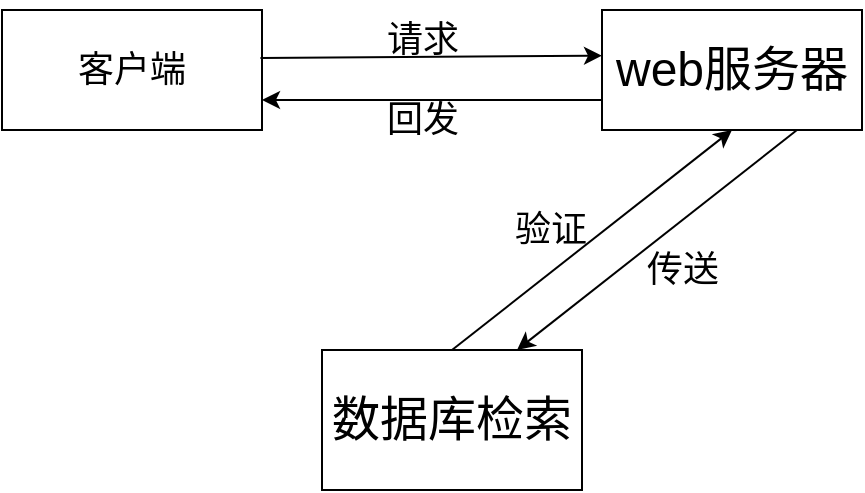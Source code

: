 <mxfile version="21.3.6" type="github">
  <diagram name="Page-1" id="meLa8t4qcpy8yvbnTHO6">
    <mxGraphModel dx="1034" dy="462" grid="1" gridSize="10" guides="1" tooltips="1" connect="1" arrows="1" fold="1" page="1" pageScale="1" pageWidth="827" pageHeight="1169" math="0" shadow="0">
      <root>
        <mxCell id="0" />
        <mxCell id="1" parent="0" />
        <mxCell id="_Za7DTcIUykQFjGMB1_k-1" value="&lt;font style=&quot;font-size: 18px;&quot;&gt;客户端&lt;/font&gt;" style="rounded=0;whiteSpace=wrap;html=1;" vertex="1" parent="1">
          <mxGeometry x="140" y="100" width="130" height="60" as="geometry" />
        </mxCell>
        <mxCell id="_Za7DTcIUykQFjGMB1_k-4" value="" style="endArrow=classic;html=1;rounded=0;exitX=0.994;exitY=0.4;exitDx=0;exitDy=0;entryX=0;entryY=0.381;entryDx=0;entryDy=0;exitPerimeter=0;entryPerimeter=0;" edge="1" parent="1" source="_Za7DTcIUykQFjGMB1_k-1" target="_Za7DTcIUykQFjGMB1_k-6">
          <mxGeometry width="50" height="50" relative="1" as="geometry">
            <mxPoint x="390" y="270" as="sourcePoint" />
            <mxPoint x="437.79" y="128" as="targetPoint" />
          </mxGeometry>
        </mxCell>
        <mxCell id="_Za7DTcIUykQFjGMB1_k-5" value="" style="endArrow=classic;html=1;rounded=0;" edge="1" parent="1">
          <mxGeometry width="50" height="50" relative="1" as="geometry">
            <mxPoint x="440" y="145" as="sourcePoint" />
            <mxPoint x="270" y="145" as="targetPoint" />
          </mxGeometry>
        </mxCell>
        <mxCell id="_Za7DTcIUykQFjGMB1_k-6" value="&lt;font style=&quot;font-size: 24px;&quot;&gt;web服务器&lt;/font&gt;" style="rounded=0;whiteSpace=wrap;html=1;" vertex="1" parent="1">
          <mxGeometry x="440" y="100" width="130" height="60" as="geometry" />
        </mxCell>
        <mxCell id="_Za7DTcIUykQFjGMB1_k-7" value="&lt;font style=&quot;font-size: 24px;&quot;&gt;数据库检索&lt;/font&gt;" style="rounded=0;whiteSpace=wrap;html=1;" vertex="1" parent="1">
          <mxGeometry x="300" y="270" width="130" height="70" as="geometry" />
        </mxCell>
        <mxCell id="_Za7DTcIUykQFjGMB1_k-8" value="" style="endArrow=classic;html=1;rounded=0;exitX=0.75;exitY=1;exitDx=0;exitDy=0;entryX=0.75;entryY=0;entryDx=0;entryDy=0;" edge="1" parent="1" source="_Za7DTcIUykQFjGMB1_k-6" target="_Za7DTcIUykQFjGMB1_k-7">
          <mxGeometry width="50" height="50" relative="1" as="geometry">
            <mxPoint x="670" y="290" as="sourcePoint" />
            <mxPoint x="500" y="290" as="targetPoint" />
          </mxGeometry>
        </mxCell>
        <mxCell id="_Za7DTcIUykQFjGMB1_k-9" value="" style="endArrow=classic;html=1;rounded=0;exitX=0.5;exitY=0;exitDx=0;exitDy=0;entryX=0.5;entryY=1;entryDx=0;entryDy=0;" edge="1" parent="1" source="_Za7DTcIUykQFjGMB1_k-7" target="_Za7DTcIUykQFjGMB1_k-6">
          <mxGeometry width="50" height="50" relative="1" as="geometry">
            <mxPoint x="548" y="180" as="sourcePoint" />
            <mxPoint x="394" y="279" as="targetPoint" />
          </mxGeometry>
        </mxCell>
        <mxCell id="_Za7DTcIUykQFjGMB1_k-10" value="&lt;font style=&quot;font-size: 18px;&quot;&gt;请求&lt;/font&gt;" style="text;html=1;align=center;verticalAlign=middle;resizable=0;points=[];autosize=1;strokeColor=none;fillColor=none;" vertex="1" parent="1">
          <mxGeometry x="320" y="95" width="60" height="40" as="geometry" />
        </mxCell>
        <mxCell id="_Za7DTcIUykQFjGMB1_k-11" value="&lt;font style=&quot;font-size: 18px;&quot;&gt;回发&lt;/font&gt;" style="text;html=1;align=center;verticalAlign=middle;resizable=0;points=[];autosize=1;strokeColor=none;fillColor=none;" vertex="1" parent="1">
          <mxGeometry x="320" y="135" width="60" height="40" as="geometry" />
        </mxCell>
        <mxCell id="_Za7DTcIUykQFjGMB1_k-12" value="&lt;font style=&quot;font-size: 18px;&quot;&gt;验证&lt;/font&gt;" style="text;html=1;align=center;verticalAlign=middle;resizable=0;points=[];autosize=1;strokeColor=none;fillColor=none;" vertex="1" parent="1">
          <mxGeometry x="384" y="190" width="60" height="40" as="geometry" />
        </mxCell>
        <mxCell id="_Za7DTcIUykQFjGMB1_k-13" value="&lt;font style=&quot;font-size: 18px;&quot;&gt;传送&lt;/font&gt;" style="text;html=1;align=center;verticalAlign=middle;resizable=0;points=[];autosize=1;strokeColor=none;fillColor=none;" vertex="1" parent="1">
          <mxGeometry x="450" y="210" width="60" height="40" as="geometry" />
        </mxCell>
      </root>
    </mxGraphModel>
  </diagram>
</mxfile>
